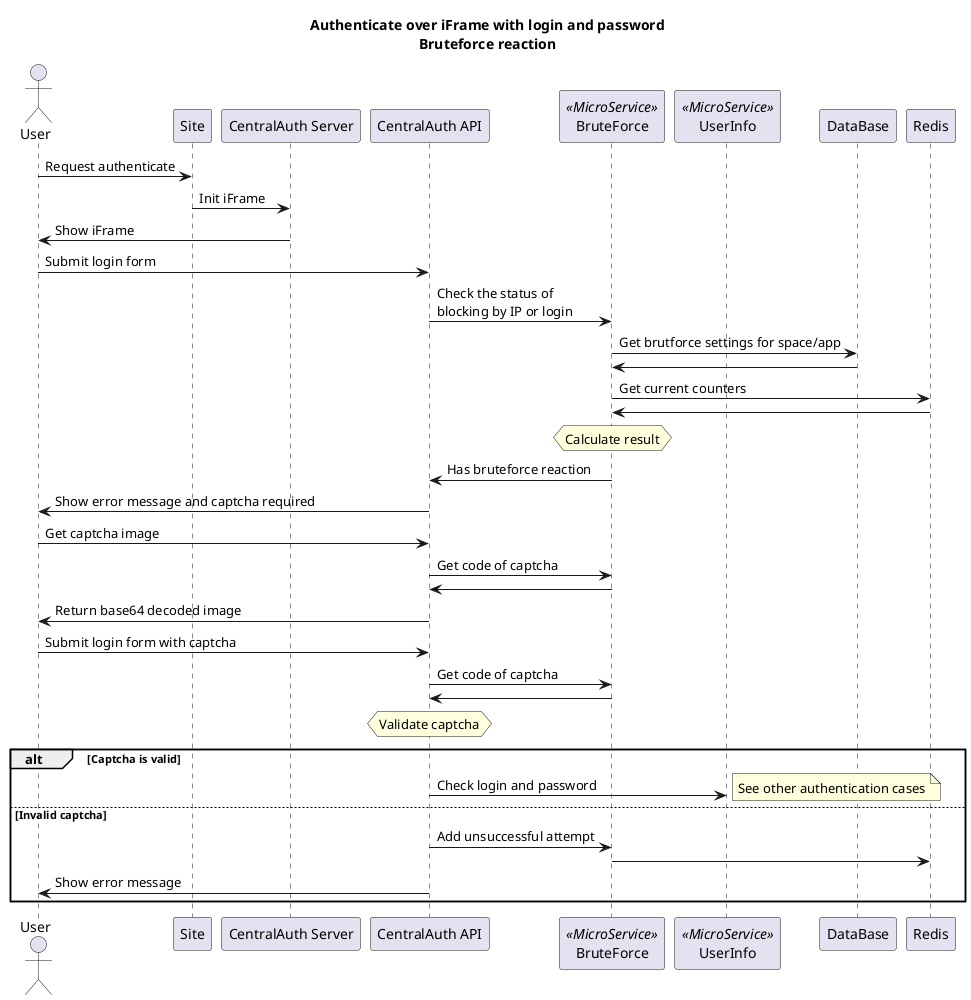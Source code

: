 @startuml

skinparam titleBorderRoundCorner 15
skinparam titleBorderThickness 1
title Authenticate over iFrame with login and password\nBruteforce reaction

actor User
participant Site
participant "CentralAuth Server" as CAS
participant "CentralAuth API" as CAA
participant "BruteForce" as BF_MS <<MicroService>>
participant "UserInfo" as UI_MS <<MicroService>>
participant DataBase as DB
participant Redis

User -> Site : Request authenticate
Site -> CAS : Init iFrame
CAS -> User : Show iFrame

User -> CAA : Submit login form

CAA -> BF_MS : Check the status of\nblocking by IP or login
BF_MS -> DB : Get brutforce settings for space/app
DB -> BF_MS
BF_MS -> Redis : Get current counters
Redis -> BF_MS

hnote over BF_MS: Calculate result

BF_MS -> CAA : Has bruteforce reaction
CAA -> User : Show error message and captcha required
User -> CAA : Get captcha image
CAA -> BF_MS : Get code of captcha
BF_MS -> CAA
CAA -> User : Return base64 decoded image
User -> CAA : Submit login form with captcha
CAA -> BF_MS : Get code of captcha
BF_MS -> CAA

hnote over CAA: Validate captcha

alt Captcha is valid
    CAA -> UI_MS : Check login and password
    note right: See other authentication cases
else Invalid captcha
    CAA -> BF_MS : Add unsuccessful attempt
    BF_MS -> Redis
    CAA -> User : Show error message
end

@enduml